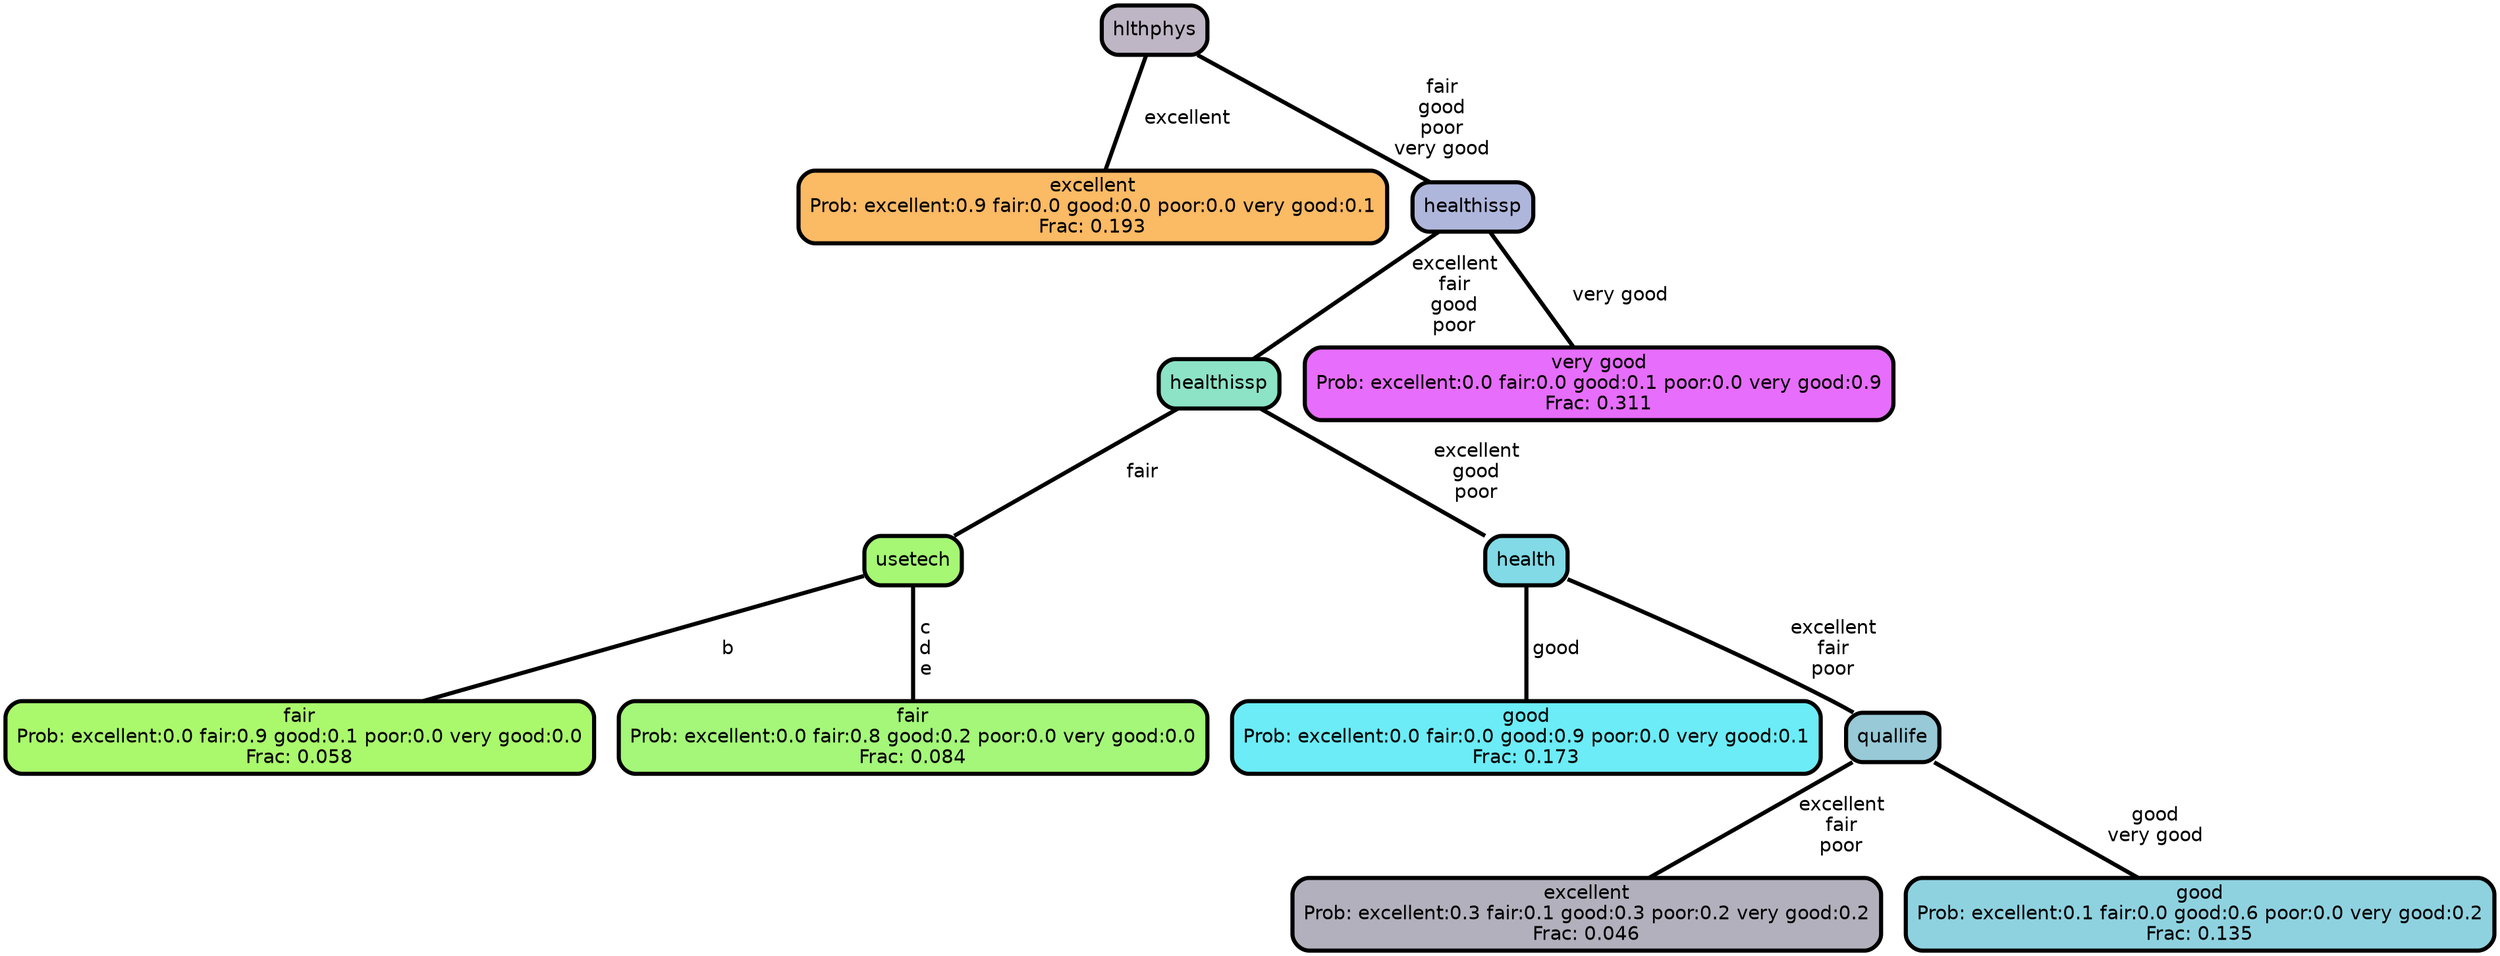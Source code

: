 graph Tree {
node [shape=box, style="filled, rounded",color="black",penwidth="3",fontcolor="black",                 fontname=helvetica] ;
graph [ranksep="0 equally", splines=straight,                 bgcolor=transparent, dpi=200] ;
edge [fontname=helvetica, color=black] ;
0 [label="excellent
Prob: excellent:0.9 fair:0.0 good:0.0 poor:0.0 very good:0.1
Frac: 0.193", fillcolor="#fbba64"] ;
1 [label="hlthphys", fillcolor="#beb6c4"] ;
2 [label="fair
Prob: excellent:0.0 fair:0.9 good:0.1 poor:0.0 very good:0.0
Frac: 0.058", fillcolor="#aaf96c"] ;
3 [label="usetech", fillcolor="#a6f874"] ;
4 [label="fair
Prob: excellent:0.0 fair:0.8 good:0.2 poor:0.0 very good:0.0
Frac: 0.084", fillcolor="#a4f779"] ;
5 [label="healthissp", fillcolor="#8ce3c6"] ;
6 [label="good
Prob: excellent:0.0 fair:0.0 good:0.9 poor:0.0 very good:0.1
Frac: 0.173", fillcolor="#6becf6"] ;
7 [label="health", fillcolor="#81dae6"] ;
8 [label="excellent
Prob: excellent:0.3 fair:0.1 good:0.3 poor:0.2 very good:0.2
Frac: 0.046", fillcolor="#b2b0bc"] ;
9 [label="quallife", fillcolor="#97c9d7"] ;
10 [label="good
Prob: excellent:0.1 fair:0.0 good:0.6 poor:0.0 very good:0.2
Frac: 0.135", fillcolor="#8ed2e0"] ;
11 [label="healthissp", fillcolor="#afb6db"] ;
12 [label="very good
Prob: excellent:0.0 fair:0.0 good:0.1 poor:0.0 very good:0.9
Frac: 0.311", fillcolor="#e76dfc"] ;
1 -- 0 [label=" excellent",penwidth=3] ;
1 -- 11 [label=" fair\n good\n poor\n very good",penwidth=3] ;
3 -- 2 [label=" b",penwidth=3] ;
3 -- 4 [label=" c\n d\n e",penwidth=3] ;
5 -- 3 [label=" fair",penwidth=3] ;
5 -- 7 [label=" excellent\n good\n poor",penwidth=3] ;
7 -- 6 [label=" good",penwidth=3] ;
7 -- 9 [label=" excellent\n fair\n poor",penwidth=3] ;
9 -- 8 [label=" excellent\n fair\n poor",penwidth=3] ;
9 -- 10 [label=" good\n very good",penwidth=3] ;
11 -- 5 [label=" excellent\n fair\n good\n poor",penwidth=3] ;
11 -- 12 [label=" very good",penwidth=3] ;
{rank = same;}}